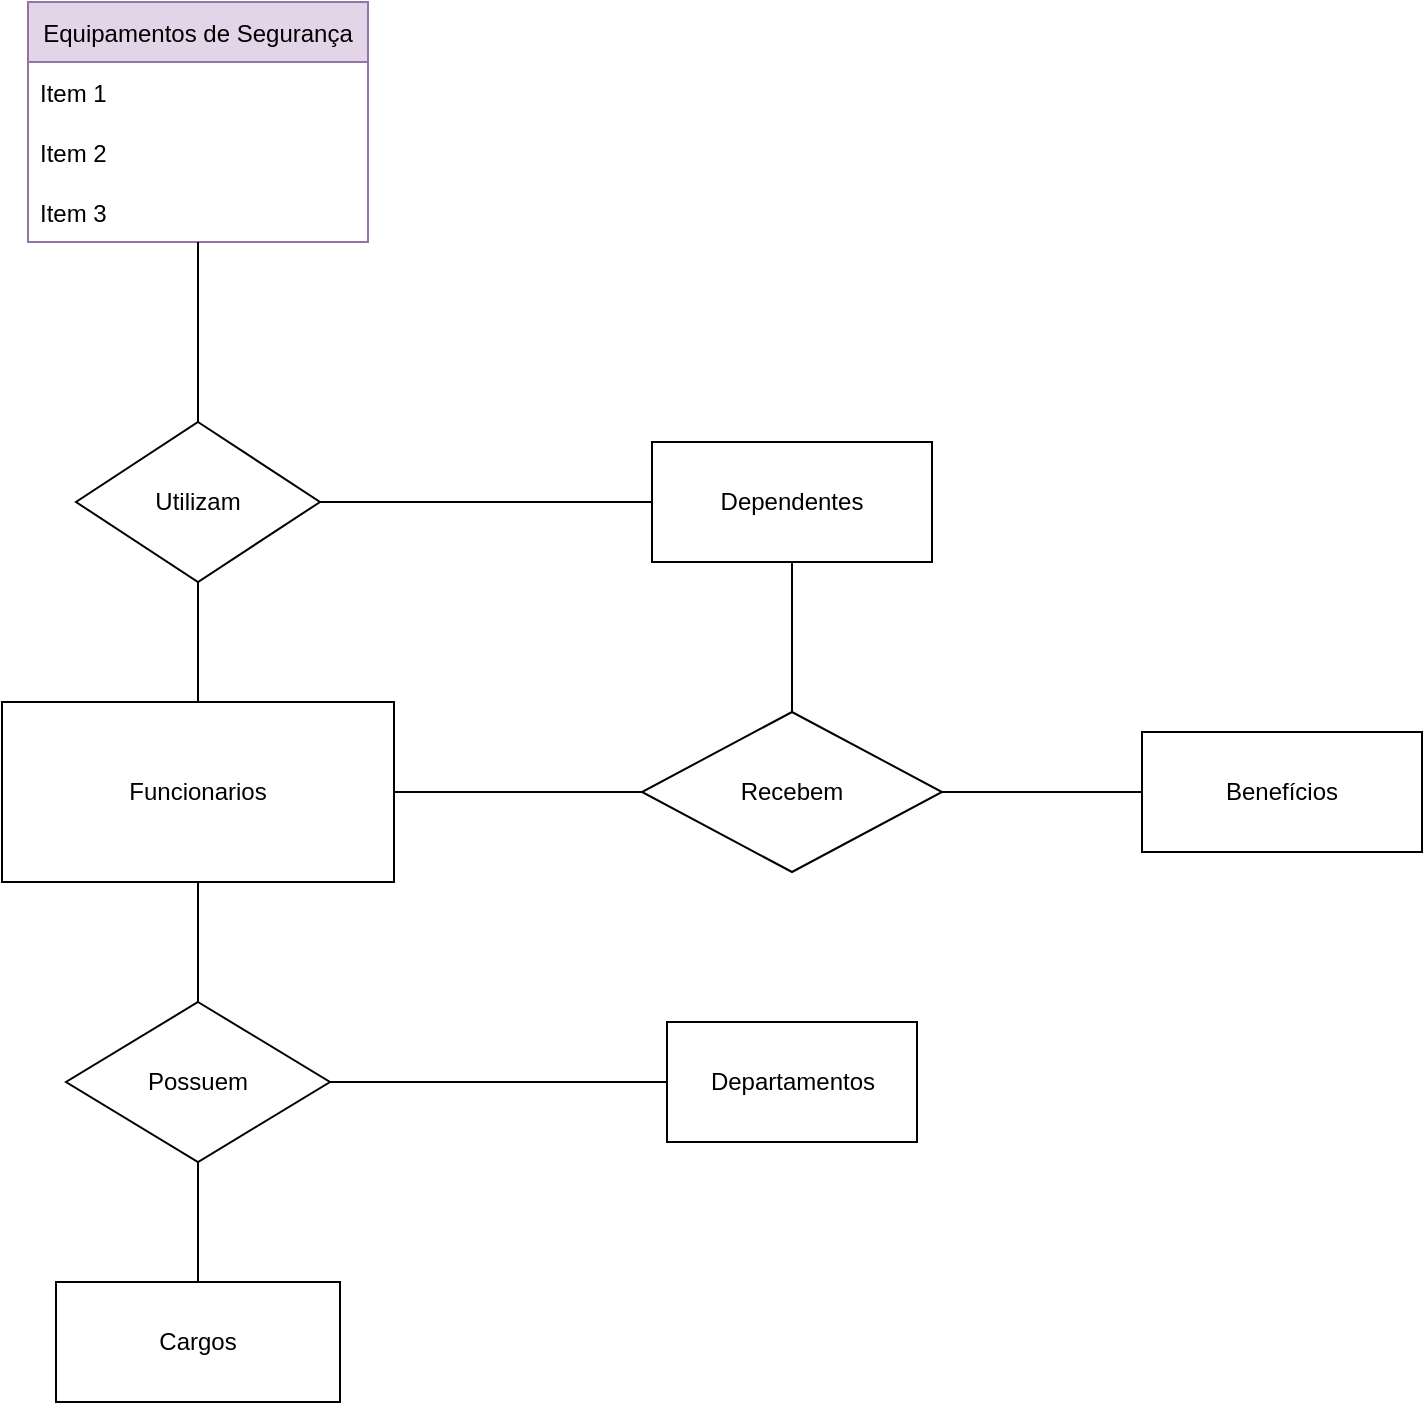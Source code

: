 <mxfile version="17.1.3" type="github">
  <diagram id="5e9pFtbeVpfqY9gcgnI9" name="Page-1">
    <mxGraphModel dx="978" dy="2037" grid="1" gridSize="10" guides="1" tooltips="1" connect="1" arrows="1" fold="1" page="1" pageScale="1" pageWidth="827" pageHeight="1169" math="0" shadow="0">
      <root>
        <mxCell id="0" />
        <mxCell id="1" parent="0" />
        <mxCell id="cMNrE-TOFH_2MjUQXnrl-9" value="Funcionarios" style="rounded=0;whiteSpace=wrap;html=1;" parent="1" vertex="1">
          <mxGeometry x="310" y="-570" width="196" height="90" as="geometry" />
        </mxCell>
        <mxCell id="cMNrE-TOFH_2MjUQXnrl-10" value="Cargos" style="rounded=0;whiteSpace=wrap;html=1;" parent="1" vertex="1">
          <mxGeometry x="337" y="-280" width="142" height="60" as="geometry" />
        </mxCell>
        <mxCell id="cMNrE-TOFH_2MjUQXnrl-11" value="" style="endArrow=none;html=1;rounded=0;entryX=0.5;entryY=1;entryDx=0;entryDy=0;" parent="1" target="cMNrE-TOFH_2MjUQXnrl-9" edge="1">
          <mxGeometry width="50" height="50" relative="1" as="geometry">
            <mxPoint x="408" y="-420" as="sourcePoint" />
            <mxPoint x="370" y="-470" as="targetPoint" />
          </mxGeometry>
        </mxCell>
        <mxCell id="cMNrE-TOFH_2MjUQXnrl-12" value="Departamentos" style="rounded=0;whiteSpace=wrap;html=1;" parent="1" vertex="1">
          <mxGeometry x="642.5" y="-410" width="125" height="60" as="geometry" />
        </mxCell>
        <mxCell id="cMNrE-TOFH_2MjUQXnrl-14" value="" style="endArrow=none;html=1;rounded=0;entryX=1;entryY=0.5;entryDx=0;entryDy=0;exitX=0;exitY=0.5;exitDx=0;exitDy=0;" parent="1" source="P_YVwLY5853t0Ip86XQi-1" target="cMNrE-TOFH_2MjUQXnrl-9" edge="1">
          <mxGeometry width="50" height="50" relative="1" as="geometry">
            <mxPoint x="590" y="-480" as="sourcePoint" />
            <mxPoint x="450" y="-300" as="targetPoint" />
          </mxGeometry>
        </mxCell>
        <mxCell id="P_YVwLY5853t0Ip86XQi-1" value="Recebem" style="rhombus;whiteSpace=wrap;html=1;" vertex="1" parent="1">
          <mxGeometry x="630" y="-565" width="150" height="80" as="geometry" />
        </mxCell>
        <mxCell id="P_YVwLY5853t0Ip86XQi-3" value="" style="endArrow=none;html=1;rounded=0;entryX=1;entryY=0.5;entryDx=0;entryDy=0;exitX=0;exitY=0.5;exitDx=0;exitDy=0;" edge="1" parent="1" source="cMNrE-TOFH_2MjUQXnrl-12" target="P_YVwLY5853t0Ip86XQi-6">
          <mxGeometry width="50" height="50" relative="1" as="geometry">
            <mxPoint x="705" y="-430" as="sourcePoint" />
            <mxPoint x="460" y="-410" as="targetPoint" />
          </mxGeometry>
        </mxCell>
        <mxCell id="P_YVwLY5853t0Ip86XQi-4" value="" style="endArrow=none;html=1;rounded=0;exitX=1;exitY=0.5;exitDx=0;exitDy=0;" edge="1" parent="1" source="P_YVwLY5853t0Ip86XQi-1" target="P_YVwLY5853t0Ip86XQi-5">
          <mxGeometry width="50" height="50" relative="1" as="geometry">
            <mxPoint x="830" y="-420" as="sourcePoint" />
            <mxPoint x="900" y="-525" as="targetPoint" />
          </mxGeometry>
        </mxCell>
        <mxCell id="P_YVwLY5853t0Ip86XQi-5" value="Benefícios" style="rounded=0;whiteSpace=wrap;html=1;" vertex="1" parent="1">
          <mxGeometry x="880" y="-555" width="140" height="60" as="geometry" />
        </mxCell>
        <mxCell id="P_YVwLY5853t0Ip86XQi-6" value="Possuem" style="rhombus;whiteSpace=wrap;html=1;" vertex="1" parent="1">
          <mxGeometry x="342" y="-420" width="132" height="80" as="geometry" />
        </mxCell>
        <mxCell id="P_YVwLY5853t0Ip86XQi-7" value="" style="endArrow=none;html=1;rounded=0;exitX=0.5;exitY=0;exitDx=0;exitDy=0;entryX=0.5;entryY=1;entryDx=0;entryDy=0;" edge="1" parent="1" source="cMNrE-TOFH_2MjUQXnrl-10" target="P_YVwLY5853t0Ip86XQi-6">
          <mxGeometry width="50" height="50" relative="1" as="geometry">
            <mxPoint x="610" y="-360" as="sourcePoint" />
            <mxPoint x="660" y="-410" as="targetPoint" />
          </mxGeometry>
        </mxCell>
        <mxCell id="P_YVwLY5853t0Ip86XQi-8" value="Dependentes" style="rounded=0;whiteSpace=wrap;html=1;" vertex="1" parent="1">
          <mxGeometry x="635" y="-700" width="140" height="60" as="geometry" />
        </mxCell>
        <mxCell id="P_YVwLY5853t0Ip86XQi-11" value="" style="endArrow=none;html=1;rounded=0;entryX=0.5;entryY=1;entryDx=0;entryDy=0;exitX=0.5;exitY=0;exitDx=0;exitDy=0;" edge="1" parent="1" source="P_YVwLY5853t0Ip86XQi-1" target="P_YVwLY5853t0Ip86XQi-8">
          <mxGeometry width="50" height="50" relative="1" as="geometry">
            <mxPoint x="640" y="-360" as="sourcePoint" />
            <mxPoint x="690" y="-410" as="targetPoint" />
          </mxGeometry>
        </mxCell>
        <mxCell id="P_YVwLY5853t0Ip86XQi-17" value="Equipamentos de Segurança" style="swimlane;fontStyle=0;childLayout=stackLayout;horizontal=1;startSize=30;horizontalStack=0;resizeParent=1;resizeParentMax=0;resizeLast=0;collapsible=1;marginBottom=0;fillColor=#e1d5e7;strokeColor=#9673a6;" vertex="1" parent="1">
          <mxGeometry x="323" y="-920" width="170" height="120" as="geometry" />
        </mxCell>
        <mxCell id="P_YVwLY5853t0Ip86XQi-18" value="Item 1" style="text;strokeColor=none;fillColor=none;align=left;verticalAlign=middle;spacingLeft=4;spacingRight=4;overflow=hidden;points=[[0,0.5],[1,0.5]];portConstraint=eastwest;rotatable=0;" vertex="1" parent="P_YVwLY5853t0Ip86XQi-17">
          <mxGeometry y="30" width="170" height="30" as="geometry" />
        </mxCell>
        <mxCell id="P_YVwLY5853t0Ip86XQi-19" value="Item 2" style="text;strokeColor=none;fillColor=none;align=left;verticalAlign=middle;spacingLeft=4;spacingRight=4;overflow=hidden;points=[[0,0.5],[1,0.5]];portConstraint=eastwest;rotatable=0;" vertex="1" parent="P_YVwLY5853t0Ip86XQi-17">
          <mxGeometry y="60" width="170" height="30" as="geometry" />
        </mxCell>
        <mxCell id="P_YVwLY5853t0Ip86XQi-20" value="Item 3" style="text;strokeColor=none;fillColor=none;align=left;verticalAlign=middle;spacingLeft=4;spacingRight=4;overflow=hidden;points=[[0,0.5],[1,0.5]];portConstraint=eastwest;rotatable=0;" vertex="1" parent="P_YVwLY5853t0Ip86XQi-17">
          <mxGeometry y="90" width="170" height="30" as="geometry" />
        </mxCell>
        <mxCell id="P_YVwLY5853t0Ip86XQi-21" value="" style="endArrow=none;html=1;rounded=0;entryX=0;entryY=0.5;entryDx=0;entryDy=0;exitX=1;exitY=0.5;exitDx=0;exitDy=0;" edge="1" parent="1" source="P_YVwLY5853t0Ip86XQi-24" target="P_YVwLY5853t0Ip86XQi-8">
          <mxGeometry width="50" height="50" relative="1" as="geometry">
            <mxPoint x="630" y="-610" as="sourcePoint" />
            <mxPoint x="680" y="-660" as="targetPoint" />
          </mxGeometry>
        </mxCell>
        <mxCell id="P_YVwLY5853t0Ip86XQi-22" value="" style="endArrow=none;html=1;rounded=0;exitX=0.5;exitY=0;exitDx=0;exitDy=0;" edge="1" parent="1" source="cMNrE-TOFH_2MjUQXnrl-9">
          <mxGeometry width="50" height="50" relative="1" as="geometry">
            <mxPoint x="630" y="-450" as="sourcePoint" />
            <mxPoint x="408" y="-630" as="targetPoint" />
          </mxGeometry>
        </mxCell>
        <mxCell id="P_YVwLY5853t0Ip86XQi-24" value="Utilizam" style="rhombus;whiteSpace=wrap;html=1;" vertex="1" parent="1">
          <mxGeometry x="347" y="-710" width="122" height="80" as="geometry" />
        </mxCell>
        <mxCell id="P_YVwLY5853t0Ip86XQi-26" value="" style="endArrow=none;html=1;rounded=0;exitX=0.5;exitY=0;exitDx=0;exitDy=0;" edge="1" parent="1" source="P_YVwLY5853t0Ip86XQi-24">
          <mxGeometry width="50" height="50" relative="1" as="geometry">
            <mxPoint x="635" y="-830" as="sourcePoint" />
            <mxPoint x="408" y="-800" as="targetPoint" />
          </mxGeometry>
        </mxCell>
      </root>
    </mxGraphModel>
  </diagram>
</mxfile>
